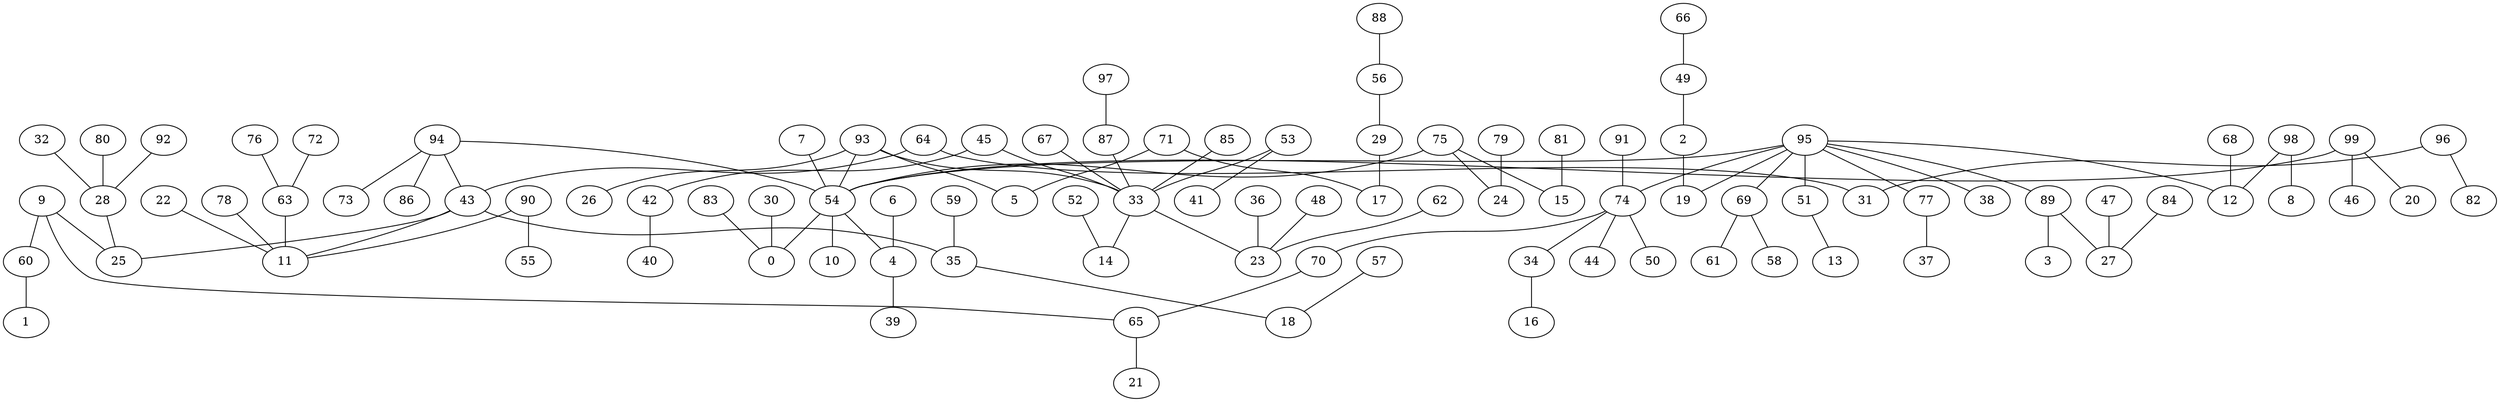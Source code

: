 digraph GG_graph {

subgraph G_graph {
edge [color = black]
"91" -> "74" [dir = none]
"80" -> "28" [dir = none]
"48" -> "23" [dir = none]
"97" -> "87" [dir = none]
"85" -> "33" [dir = none]
"22" -> "11" [dir = none]
"34" -> "16" [dir = none]
"52" -> "14" [dir = none]
"88" -> "56" [dir = none]
"83" -> "0" [dir = none]
"92" -> "28" [dir = none]
"32" -> "28" [dir = none]
"56" -> "29" [dir = none]
"79" -> "24" [dir = none]
"76" -> "63" [dir = none]
"4" -> "39" [dir = none]
"74" -> "34" [dir = none]
"74" -> "44" [dir = none]
"74" -> "50" [dir = none]
"74" -> "70" [dir = none]
"65" -> "21" [dir = none]
"7" -> "54" [dir = none]
"2" -> "19" [dir = none]
"9" -> "60" [dir = none]
"9" -> "25" [dir = none]
"93" -> "5" [dir = none]
"93" -> "26" [dir = none]
"93" -> "33" [dir = none]
"93" -> "54" [dir = none]
"54" -> "4" [dir = none]
"54" -> "10" [dir = none]
"54" -> "0" [dir = none]
"87" -> "33" [dir = none]
"94" -> "73" [dir = none]
"94" -> "86" [dir = none]
"94" -> "43" [dir = none]
"94" -> "54" [dir = none]
"57" -> "18" [dir = none]
"45" -> "42" [dir = none]
"45" -> "33" [dir = none]
"62" -> "23" [dir = none]
"75" -> "15" [dir = none]
"75" -> "24" [dir = none]
"75" -> "54" [dir = none]
"6" -> "4" [dir = none]
"33" -> "23" [dir = none]
"33" -> "14" [dir = none]
"36" -> "23" [dir = none]
"78" -> "11" [dir = none]
"63" -> "11" [dir = none]
"71" -> "17" [dir = none]
"71" -> "5" [dir = none]
"89" -> "3" [dir = none]
"89" -> "27" [dir = none]
"98" -> "8" [dir = none]
"98" -> "12" [dir = none]
"53" -> "41" [dir = none]
"53" -> "33" [dir = none]
"69" -> "61" [dir = none]
"69" -> "58" [dir = none]
"95" -> "51" [dir = none]
"95" -> "77" [dir = none]
"95" -> "12" [dir = none]
"95" -> "89" [dir = none]
"95" -> "69" [dir = none]
"95" -> "19" [dir = none]
"95" -> "74" [dir = none]
"95" -> "38" [dir = none]
"95" -> "54" [dir = none]
"81" -> "15" [dir = none]
"66" -> "49" [dir = none]
"70" -> "65" [dir = none]
"77" -> "37" [dir = none]
"59" -> "35" [dir = none]
"67" -> "33" [dir = none]
"29" -> "17" [dir = none]
"99" -> "20" [dir = none]
"99" -> "46" [dir = none]
"99" -> "54" [dir = none]
"68" -> "12" [dir = none]
"49" -> "2" [dir = none]
"42" -> "40" [dir = none]
"64" -> "31" [dir = none]
"64" -> "43" [dir = none]
"28" -> "25" [dir = none]
"72" -> "63" [dir = none]
"30" -> "0" [dir = none]
"84" -> "27" [dir = none]
"35" -> "18" [dir = none]
"90" -> "55" [dir = none]
"90" -> "11" [dir = none]
"51" -> "13" [dir = none]
"96" -> "82" [dir = none]
"96" -> "31" [dir = none]
"43" -> "35" [dir = none]
"43" -> "11" [dir = none]
"43" -> "25" [dir = none]
"47" -> "27" [dir = none]
"60" -> "1" [dir = none]
"9" -> "65" [dir = none]
}

}
